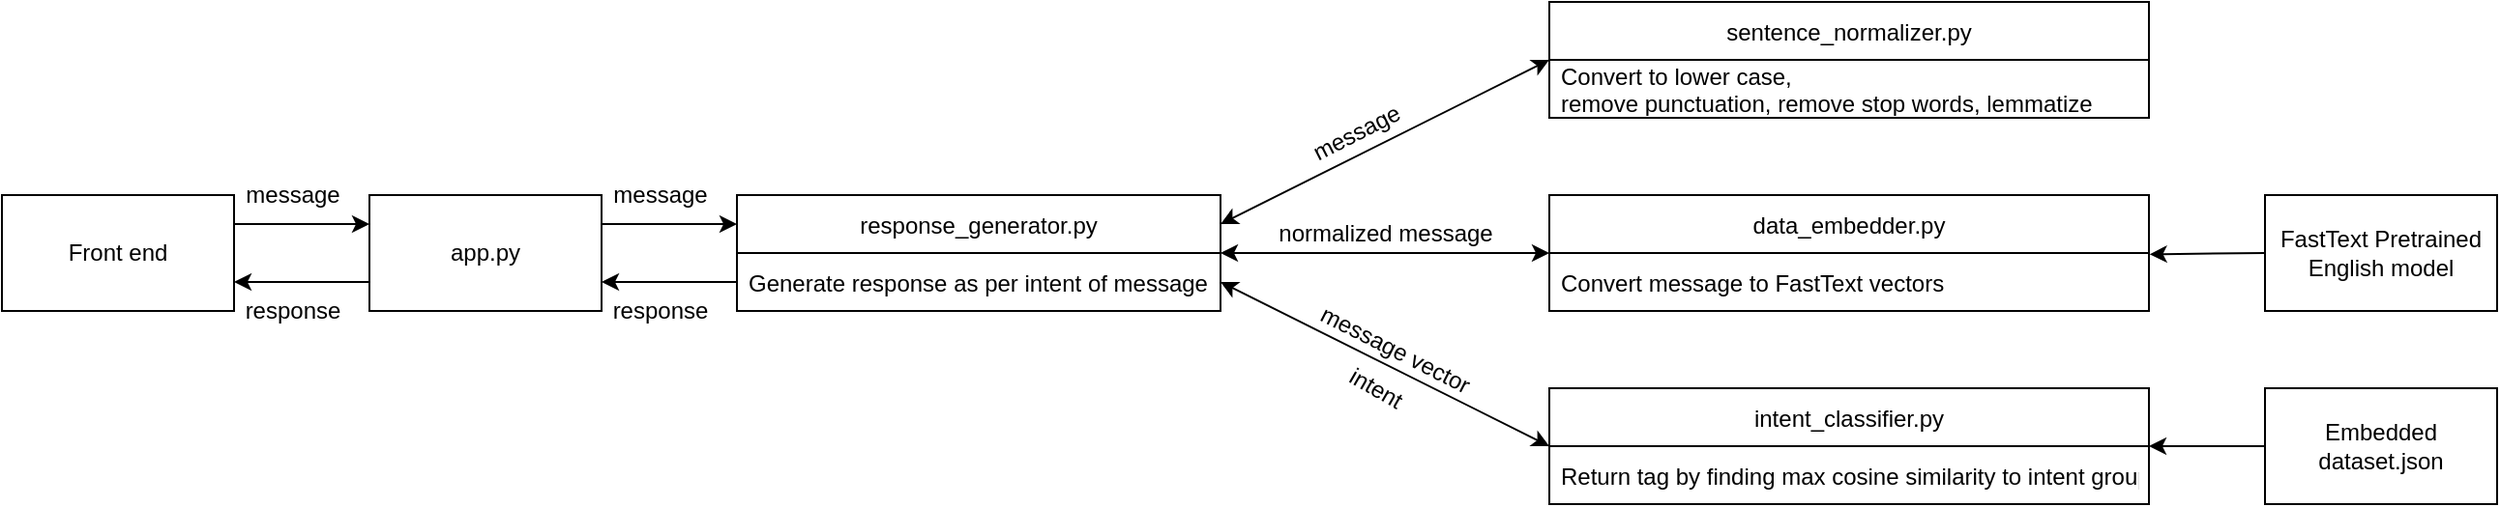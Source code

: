 <mxfile version="15.5.4" type="device"><diagram id="nHSMQt2KvO9CRe8uJG3I" name="Page-1"><mxGraphModel dx="2545" dy="1593" grid="1" gridSize="10" guides="1" tooltips="1" connect="1" arrows="1" fold="1" page="1" pageScale="1" pageWidth="850" pageHeight="1100" math="0" shadow="0"><root><mxCell id="0"/><mxCell id="1" parent="0"/><mxCell id="rNoTaid_mQZbfnhwU6JG-6" style="edgeStyle=orthogonalEdgeStyle;rounded=0;orthogonalLoop=1;jettySize=auto;html=1;exitX=1;exitY=0.25;exitDx=0;exitDy=0;entryX=0;entryY=0.25;entryDx=0;entryDy=0;" edge="1" parent="1" source="rNoTaid_mQZbfnhwU6JG-2" target="rNoTaid_mQZbfnhwU6JG-3"><mxGeometry relative="1" as="geometry"/></mxCell><mxCell id="rNoTaid_mQZbfnhwU6JG-2" value="Front end" style="rounded=0;whiteSpace=wrap;html=1;" vertex="1" parent="1"><mxGeometry x="-1570" y="-850" width="120" height="60" as="geometry"/></mxCell><mxCell id="rNoTaid_mQZbfnhwU6JG-8" style="edgeStyle=orthogonalEdgeStyle;rounded=0;orthogonalLoop=1;jettySize=auto;html=1;exitX=0;exitY=0.75;exitDx=0;exitDy=0;entryX=1;entryY=0.75;entryDx=0;entryDy=0;" edge="1" parent="1" source="rNoTaid_mQZbfnhwU6JG-3" target="rNoTaid_mQZbfnhwU6JG-2"><mxGeometry relative="1" as="geometry"/></mxCell><mxCell id="rNoTaid_mQZbfnhwU6JG-15" style="edgeStyle=orthogonalEdgeStyle;rounded=0;orthogonalLoop=1;jettySize=auto;html=1;exitX=1;exitY=0.25;exitDx=0;exitDy=0;entryX=0;entryY=0.25;entryDx=0;entryDy=0;" edge="1" parent="1" source="rNoTaid_mQZbfnhwU6JG-3" target="rNoTaid_mQZbfnhwU6JG-10"><mxGeometry relative="1" as="geometry"/></mxCell><mxCell id="rNoTaid_mQZbfnhwU6JG-3" value="app.py" style="rounded=0;whiteSpace=wrap;html=1;" vertex="1" parent="1"><mxGeometry x="-1380" y="-850" width="120" height="60" as="geometry"/></mxCell><mxCell id="rNoTaid_mQZbfnhwU6JG-7" value="message" style="text;html=1;align=center;verticalAlign=middle;resizable=0;points=[];autosize=1;strokeColor=none;fillColor=none;" vertex="1" parent="1"><mxGeometry x="-1450" y="-860" width="60" height="20" as="geometry"/></mxCell><mxCell id="rNoTaid_mQZbfnhwU6JG-9" value="response" style="text;html=1;align=center;verticalAlign=middle;resizable=0;points=[];autosize=1;strokeColor=none;fillColor=none;" vertex="1" parent="1"><mxGeometry x="-1450" y="-800" width="60" height="20" as="geometry"/></mxCell><mxCell id="rNoTaid_mQZbfnhwU6JG-10" value="response_generator.py" style="swimlane;fontStyle=0;childLayout=stackLayout;horizontal=1;startSize=30;horizontalStack=0;resizeParent=1;resizeParentMax=0;resizeLast=0;collapsible=1;marginBottom=0;" vertex="1" parent="1"><mxGeometry x="-1190" y="-850" width="250" height="60" as="geometry"/></mxCell><mxCell id="rNoTaid_mQZbfnhwU6JG-11" value="Generate response as per intent of message" style="text;strokeColor=none;fillColor=none;align=left;verticalAlign=middle;spacingLeft=4;spacingRight=4;overflow=hidden;points=[[0,0.5],[1,0.5]];portConstraint=eastwest;rotatable=0;" vertex="1" parent="rNoTaid_mQZbfnhwU6JG-10"><mxGeometry y="30" width="250" height="30" as="geometry"/></mxCell><mxCell id="rNoTaid_mQZbfnhwU6JG-16" value="message" style="text;html=1;align=center;verticalAlign=middle;resizable=0;points=[];autosize=1;strokeColor=none;fillColor=none;" vertex="1" parent="1"><mxGeometry x="-1260" y="-860" width="60" height="20" as="geometry"/></mxCell><mxCell id="rNoTaid_mQZbfnhwU6JG-17" style="edgeStyle=orthogonalEdgeStyle;rounded=0;orthogonalLoop=1;jettySize=auto;html=1;exitX=0;exitY=0.5;exitDx=0;exitDy=0;entryX=1;entryY=0.75;entryDx=0;entryDy=0;" edge="1" parent="1" source="rNoTaid_mQZbfnhwU6JG-11" target="rNoTaid_mQZbfnhwU6JG-3"><mxGeometry relative="1" as="geometry"/></mxCell><mxCell id="rNoTaid_mQZbfnhwU6JG-18" value="response" style="text;html=1;align=center;verticalAlign=middle;resizable=0;points=[];autosize=1;strokeColor=none;fillColor=none;" vertex="1" parent="1"><mxGeometry x="-1260" y="-800" width="60" height="20" as="geometry"/></mxCell><mxCell id="rNoTaid_mQZbfnhwU6JG-19" value="sentence_normalizer.py" style="swimlane;fontStyle=0;childLayout=stackLayout;horizontal=1;startSize=30;horizontalStack=0;resizeParent=1;resizeParentMax=0;resizeLast=0;collapsible=1;marginBottom=0;" vertex="1" parent="1"><mxGeometry x="-770" y="-950" width="310" height="60" as="geometry"/></mxCell><mxCell id="rNoTaid_mQZbfnhwU6JG-20" value="Convert to lower case,&#10;remove punctuation, remove stop words, lemmatize" style="text;strokeColor=none;fillColor=none;align=left;verticalAlign=middle;spacingLeft=4;spacingRight=4;overflow=hidden;points=[[0,0.5],[1,0.5]];portConstraint=eastwest;rotatable=0;" vertex="1" parent="rNoTaid_mQZbfnhwU6JG-19"><mxGeometry y="30" width="310" height="30" as="geometry"/></mxCell><mxCell id="rNoTaid_mQZbfnhwU6JG-23" value="data_embedder.py" style="swimlane;fontStyle=0;childLayout=stackLayout;horizontal=1;startSize=30;horizontalStack=0;resizeParent=1;resizeParentMax=0;resizeLast=0;collapsible=1;marginBottom=0;" vertex="1" parent="1"><mxGeometry x="-770" y="-850" width="310" height="60" as="geometry"/></mxCell><mxCell id="rNoTaid_mQZbfnhwU6JG-24" value="Convert message to FastText vectors" style="text;strokeColor=none;fillColor=none;align=left;verticalAlign=middle;spacingLeft=4;spacingRight=4;overflow=hidden;points=[[0,0.5],[1,0.5]];portConstraint=eastwest;rotatable=0;" vertex="1" parent="rNoTaid_mQZbfnhwU6JG-23"><mxGeometry y="30" width="310" height="30" as="geometry"/></mxCell><mxCell id="rNoTaid_mQZbfnhwU6JG-31" style="rounded=0;orthogonalLoop=1;jettySize=auto;html=1;exitX=0;exitY=0.5;exitDx=0;exitDy=0;entryX=1.001;entryY=0.022;entryDx=0;entryDy=0;entryPerimeter=0;" edge="1" parent="1" source="rNoTaid_mQZbfnhwU6JG-25" target="rNoTaid_mQZbfnhwU6JG-24"><mxGeometry relative="1" as="geometry"/></mxCell><mxCell id="rNoTaid_mQZbfnhwU6JG-25" value="FastText Pretrained English model" style="rounded=0;whiteSpace=wrap;html=1;" vertex="1" parent="1"><mxGeometry x="-400" y="-850" width="120" height="60" as="geometry"/></mxCell><mxCell id="rNoTaid_mQZbfnhwU6JG-32" value="" style="endArrow=classic;startArrow=classic;html=1;rounded=0;entryX=0;entryY=0.5;entryDx=0;entryDy=0;exitX=1;exitY=0.25;exitDx=0;exitDy=0;" edge="1" parent="1" source="rNoTaid_mQZbfnhwU6JG-10" target="rNoTaid_mQZbfnhwU6JG-19"><mxGeometry width="50" height="50" relative="1" as="geometry"><mxPoint x="-960" y="-970" as="sourcePoint"/><mxPoint x="-680" y="-860" as="targetPoint"/></mxGeometry></mxCell><mxCell id="rNoTaid_mQZbfnhwU6JG-33" value="" style="endArrow=classic;startArrow=classic;html=1;rounded=0;entryX=0;entryY=0.5;entryDx=0;entryDy=0;" edge="1" parent="1" target="rNoTaid_mQZbfnhwU6JG-23"><mxGeometry width="50" height="50" relative="1" as="geometry"><mxPoint x="-940" y="-820" as="sourcePoint"/><mxPoint x="-720" y="-950" as="targetPoint"/></mxGeometry></mxCell><mxCell id="rNoTaid_mQZbfnhwU6JG-34" value="message" style="text;html=1;align=center;verticalAlign=middle;resizable=0;points=[];autosize=1;strokeColor=none;fillColor=none;rotation=333;" vertex="1" parent="1"><mxGeometry x="-900" y="-892" width="60" height="20" as="geometry"/></mxCell><mxCell id="rNoTaid_mQZbfnhwU6JG-35" value="normalized message" style="text;html=1;align=center;verticalAlign=middle;resizable=0;points=[];autosize=1;strokeColor=none;fillColor=none;rotation=0;" vertex="1" parent="1"><mxGeometry x="-920" y="-840" width="130" height="20" as="geometry"/></mxCell><mxCell id="rNoTaid_mQZbfnhwU6JG-36" value="intent_classifier.py" style="swimlane;fontStyle=0;childLayout=stackLayout;horizontal=1;startSize=30;horizontalStack=0;resizeParent=1;resizeParentMax=0;resizeLast=0;collapsible=1;marginBottom=0;" vertex="1" parent="1"><mxGeometry x="-770" y="-750" width="310" height="60" as="geometry"/></mxCell><mxCell id="rNoTaid_mQZbfnhwU6JG-37" value="Return tag by finding max cosine similarity to intent groups" style="text;strokeColor=none;fillColor=none;align=left;verticalAlign=middle;spacingLeft=4;spacingRight=4;overflow=hidden;points=[[0,0.5],[1,0.5]];portConstraint=eastwest;rotatable=0;" vertex="1" parent="rNoTaid_mQZbfnhwU6JG-36"><mxGeometry y="30" width="310" height="30" as="geometry"/></mxCell><mxCell id="rNoTaid_mQZbfnhwU6JG-38" value="" style="endArrow=classic;startArrow=classic;html=1;rounded=0;exitX=1;exitY=0.5;exitDx=0;exitDy=0;entryX=0;entryY=0.5;entryDx=0;entryDy=0;" edge="1" parent="1" source="rNoTaid_mQZbfnhwU6JG-11" target="rNoTaid_mQZbfnhwU6JG-36"><mxGeometry width="50" height="50" relative="1" as="geometry"><mxPoint x="-800" y="-820" as="sourcePoint"/><mxPoint x="-830" y="-860" as="targetPoint"/></mxGeometry></mxCell><mxCell id="rNoTaid_mQZbfnhwU6JG-39" value="message vector" style="text;html=1;align=center;verticalAlign=middle;resizable=0;points=[];autosize=1;strokeColor=none;fillColor=none;rotation=27;" vertex="1" parent="1"><mxGeometry x="-900" y="-780" width="100" height="20" as="geometry"/></mxCell><mxCell id="rNoTaid_mQZbfnhwU6JG-41" style="edgeStyle=none;rounded=0;orthogonalLoop=1;jettySize=auto;html=1;entryX=1;entryY=0.5;entryDx=0;entryDy=0;" edge="1" parent="1" source="rNoTaid_mQZbfnhwU6JG-40" target="rNoTaid_mQZbfnhwU6JG-36"><mxGeometry relative="1" as="geometry"/></mxCell><mxCell id="rNoTaid_mQZbfnhwU6JG-40" value="Embedded dataset.json" style="rounded=0;whiteSpace=wrap;html=1;" vertex="1" parent="1"><mxGeometry x="-400" y="-750" width="120" height="60" as="geometry"/></mxCell><mxCell id="rNoTaid_mQZbfnhwU6JG-42" value="intent" style="text;html=1;align=center;verticalAlign=middle;resizable=0;points=[];autosize=1;strokeColor=none;fillColor=none;rotation=30;" vertex="1" parent="1"><mxGeometry x="-880" y="-760" width="40" height="20" as="geometry"/></mxCell></root></mxGraphModel></diagram></mxfile>